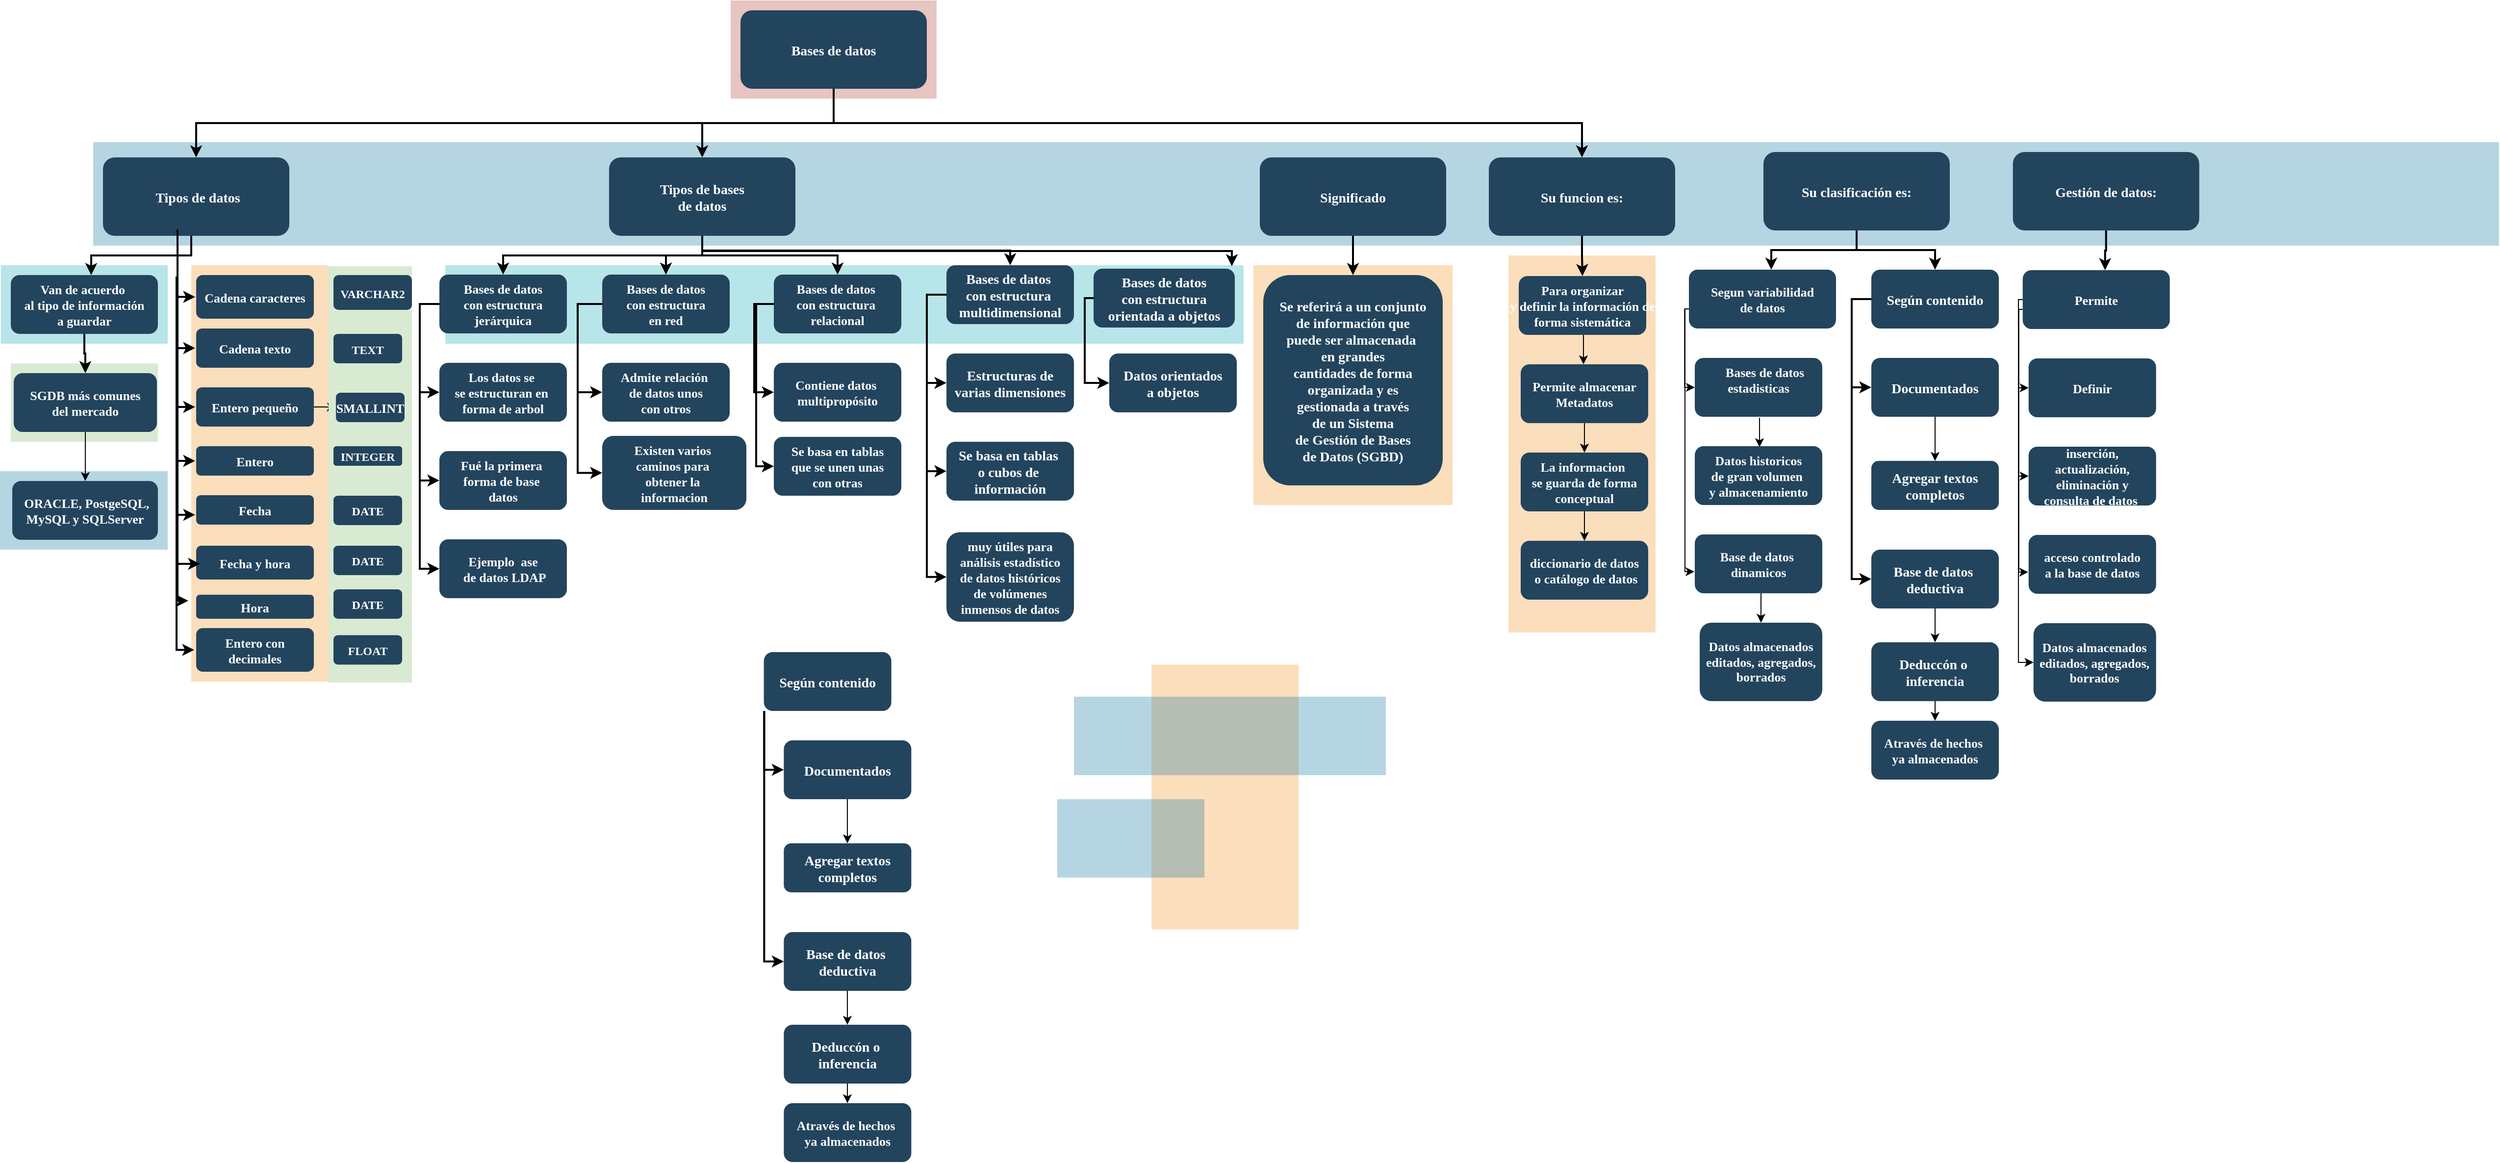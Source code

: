 <mxfile version="17.4.0" type="github">
  <diagram name="Page-1" id="2c0d36ab-eaac-3732-788b-9136903baeff">
    <mxGraphModel dx="920" dy="793" grid="1" gridSize="10" guides="1" tooltips="1" connect="1" arrows="1" fold="1" page="1" pageScale="1.5" pageWidth="1169" pageHeight="827" background="none" math="0" shadow="0">
      <root>
        <mxCell id="0" />
        <mxCell id="1" parent="0" />
        <mxCell id="123" value="" style="fillColor=#AE4132;strokeColor=none;opacity=30;" parent="1" vertex="1">
          <mxGeometry x="747" y="175.5" width="210" height="100.0" as="geometry" />
        </mxCell>
        <mxCell id="122" value="" style="fillColor=#10739E;strokeColor=none;opacity=30;" parent="1" vertex="1">
          <mxGeometry x="97" y="320" width="2453" height="105.5" as="geometry" />
        </mxCell>
        <mxCell id="121" value="" style="fillColor=#F2931E;strokeColor=none;opacity=30;" parent="1" vertex="1">
          <mxGeometry x="1540" y="435.5" width="150" height="384.5" as="geometry" />
        </mxCell>
        <mxCell id="120" value="" style="fillColor=#F2931E;strokeColor=none;opacity=30;" parent="1" vertex="1">
          <mxGeometry x="1280" y="445.5" width="203" height="244.5" as="geometry" />
        </mxCell>
        <mxCell id="119" value="" style="fillColor=#F2931E;strokeColor=none;opacity=30;" parent="1" vertex="1">
          <mxGeometry x="1176" y="852.75" width="150" height="270" as="geometry" />
        </mxCell>
        <mxCell id="118" value="" style="fillColor=#F2931E;strokeColor=none;opacity=30;" parent="1" vertex="1">
          <mxGeometry x="197" y="445.5" width="140" height="424.5" as="geometry" />
        </mxCell>
        <mxCell id="116" value="" style="fillColor=#10739E;strokeColor=none;opacity=30;" parent="1" vertex="1">
          <mxGeometry x="1080" y="990.0" width="150" height="80" as="geometry" />
        </mxCell>
        <mxCell id="113" value="" style="fillColor=#10739E;strokeColor=none;opacity=30;" parent="1" vertex="1">
          <mxGeometry x="1097" y="885.5" width="318" height="80" as="geometry" />
        </mxCell>
        <mxCell id="112" value="" style="fillColor=#10739E;strokeColor=none;opacity=30;" parent="1" vertex="1">
          <mxGeometry x="2" y="655.5" width="171" height="80" as="geometry" />
        </mxCell>
        <mxCell id="111" value="" style="fillColor=#D9EAD3;strokeColor=none" parent="1" vertex="1">
          <mxGeometry x="13" y="545.5" width="150" height="80" as="geometry" />
        </mxCell>
        <mxCell id="109" value="" style="fillColor=#12AAB5;strokeColor=none;opacity=30;" parent="1" vertex="1">
          <mxGeometry x="456" y="445.5" width="814" height="80" as="geometry" />
        </mxCell>
        <mxCell id="108" value="" style="fillColor=#12AAB5;strokeColor=none;opacity=30;" parent="1" vertex="1">
          <mxGeometry x="3" y="445.5" width="170" height="80" as="geometry" />
        </mxCell>
        <mxCell id="2" value="Bases de datos" style="rounded=1;fillColor=#23445D;gradientColor=none;strokeColor=none;fontColor=#FFFFFF;fontStyle=1;fontFamily=Tahoma;fontSize=14" parent="1" vertex="1">
          <mxGeometry x="757" y="185.5" width="190" height="80" as="geometry" />
        </mxCell>
        <mxCell id="4" value="Su funcion es:" style="rounded=1;fillColor=#23445D;gradientColor=none;strokeColor=none;fontColor=#FFFFFF;fontStyle=1;fontFamily=Tahoma;fontSize=14" parent="1" vertex="1">
          <mxGeometry x="1520.0" y="335.5" width="190" height="80" as="geometry" />
        </mxCell>
        <mxCell id="9" value="" style="edgeStyle=elbowEdgeStyle;elbow=vertical;strokeWidth=2;rounded=0" parent="1" source="2" target="4" edge="1">
          <mxGeometry x="337" y="215.5" width="100" height="100" as="geometry">
            <mxPoint x="337" y="315.5" as="sourcePoint" />
            <mxPoint x="437" y="215.5" as="targetPoint" />
          </mxGeometry>
        </mxCell>
        <mxCell id="10" value="Significado" style="rounded=1;fillColor=#23445D;gradientColor=none;strokeColor=none;fontColor=#FFFFFF;fontStyle=1;fontFamily=Tahoma;fontSize=14" parent="1" vertex="1">
          <mxGeometry x="1286.5" y="335.5" width="190" height="80" as="geometry" />
        </mxCell>
        <mxCell id="12" value="Tipos de bases &#xa;de datos" style="rounded=1;fillColor=#23445D;gradientColor=none;strokeColor=none;fontColor=#FFFFFF;fontStyle=1;fontFamily=Tahoma;fontSize=14" parent="1" vertex="1">
          <mxGeometry x="623.0" y="335.5" width="190" height="80" as="geometry" />
        </mxCell>
        <mxCell id="13" value=" Tipos de datos" style="rounded=1;fillColor=#23445D;gradientColor=none;strokeColor=none;fontColor=#FFFFFF;fontStyle=1;fontFamily=Tahoma;fontSize=14" parent="1" vertex="1">
          <mxGeometry x="107" y="335.5" width="190" height="80" as="geometry" />
        </mxCell>
        <mxCell id="14" value="Van de acuerdo &#xa;al tipo de información&#xa;a guardar" style="rounded=1;fillColor=#23445D;gradientColor=none;strokeColor=none;fontColor=#FFFFFF;fontStyle=1;fontFamily=Tahoma;fontSize=13;" parent="1" vertex="1">
          <mxGeometry x="13" y="455.5" width="150" height="60" as="geometry" />
        </mxCell>
        <mxCell id="5XHMu55BE_E5vSNQYdzp-137" value="" style="edgeStyle=elbowEdgeStyle;rounded=0;orthogonalLoop=1;jettySize=auto;html=1;fontSize=13;" edge="1" parent="1" source="15" target="5XHMu55BE_E5vSNQYdzp-135">
          <mxGeometry relative="1" as="geometry" />
        </mxCell>
        <mxCell id="15" value="SGDB más comunes &#xa;del mercado" style="rounded=1;fillColor=#23445D;gradientColor=none;strokeColor=none;fontColor=#FFFFFF;fontStyle=1;fontFamily=Tahoma;fontSize=13;" parent="1" vertex="1">
          <mxGeometry x="16" y="555.5" width="146" height="60" as="geometry" />
        </mxCell>
        <mxCell id="16" value="Cadena caracteres" style="rounded=1;fillColor=#23445D;gradientColor=none;strokeColor=none;fontColor=#FFFFFF;fontStyle=1;fontFamily=Tahoma;fontSize=13;" parent="1" vertex="1">
          <mxGeometry x="202" y="455.5" width="120" height="44.5" as="geometry" />
        </mxCell>
        <mxCell id="17" value="Cadena texto" style="rounded=1;fillColor=#23445D;gradientColor=none;strokeColor=none;fontColor=#FFFFFF;fontStyle=1;fontFamily=Tahoma;fontSize=13;" parent="1" vertex="1">
          <mxGeometry x="202" y="510" width="120" height="40" as="geometry" />
        </mxCell>
        <mxCell id="5XHMu55BE_E5vSNQYdzp-169" value="" style="edgeStyle=elbowEdgeStyle;rounded=0;orthogonalLoop=1;jettySize=auto;html=1;fontSize=13;" edge="1" parent="1" source="18" target="5XHMu55BE_E5vSNQYdzp-143">
          <mxGeometry relative="1" as="geometry" />
        </mxCell>
        <mxCell id="18" value="Entero pequeño" style="rounded=1;fillColor=#23445D;gradientColor=none;strokeColor=none;fontColor=#FFFFFF;fontStyle=1;fontFamily=Tahoma;fontSize=13;" parent="1" vertex="1">
          <mxGeometry x="202" y="570" width="120" height="40" as="geometry" />
        </mxCell>
        <mxCell id="19" value="Entero" style="rounded=1;fillColor=#23445D;gradientColor=none;strokeColor=none;fontColor=#FFFFFF;fontStyle=1;fontFamily=Tahoma;fontSize=13;" parent="1" vertex="1">
          <mxGeometry x="202" y="630" width="120" height="30" as="geometry" />
        </mxCell>
        <mxCell id="20" value="Fecha" style="rounded=1;fillColor=#23445D;gradientColor=none;strokeColor=none;fontColor=#FFFFFF;fontStyle=1;fontFamily=Tahoma;fontSize=13;" parent="1" vertex="1">
          <mxGeometry x="202" y="680" width="120" height="30" as="geometry" />
        </mxCell>
        <mxCell id="23" value="Fecha y hora" style="rounded=1;fillColor=#23445D;gradientColor=none;strokeColor=none;fontColor=#FFFFFF;fontStyle=1;fontFamily=Tahoma;fontSize=13;" parent="1" vertex="1">
          <mxGeometry x="202" y="731.5" width="120" height="34.5" as="geometry" />
        </mxCell>
        <mxCell id="25" value="Bases de datos &#xa;con estructura &#xa;jerárquica" style="rounded=1;fillColor=#23445D;gradientColor=none;strokeColor=none;fontColor=#FFFFFF;fontStyle=1;fontFamily=Tahoma;fontSize=13;" parent="1" vertex="1">
          <mxGeometry x="450" y="455" width="130" height="60" as="geometry" />
        </mxCell>
        <mxCell id="26" value="Los datos se &#xa;se estructuran en &#xa;forma de arbol" style="rounded=1;fillColor=#23445D;gradientColor=none;strokeColor=none;fontColor=#FFFFFF;fontStyle=1;fontFamily=Tahoma;fontSize=13;" parent="1" vertex="1">
          <mxGeometry x="450" y="545" width="130" height="60" as="geometry" />
        </mxCell>
        <mxCell id="27" value="Fué la primera &#xa;forma de base &#xa;datos" style="rounded=1;fillColor=#23445D;gradientColor=none;strokeColor=none;fontColor=#FFFFFF;fontStyle=1;fontFamily=Tahoma;fontSize=13;" parent="1" vertex="1">
          <mxGeometry x="450" y="635" width="130" height="60" as="geometry" />
        </mxCell>
        <mxCell id="28" value="Ejemplo  ase&#xa; de datos LDAP" style="rounded=1;fillColor=#23445D;gradientColor=none;strokeColor=none;fontColor=#FFFFFF;fontStyle=1;fontFamily=Tahoma;fontSize=13;" parent="1" vertex="1">
          <mxGeometry x="450" y="725" width="130" height="60" as="geometry" />
        </mxCell>
        <mxCell id="29" value="Bases de datos &#xa;con estructura &#xa;en red" style="rounded=1;fillColor=#23445D;gradientColor=none;strokeColor=none;fontColor=#FFFFFF;fontStyle=1;fontFamily=Tahoma;fontSize=13;" parent="1" vertex="1">
          <mxGeometry x="616" y="455" width="130" height="60" as="geometry" />
        </mxCell>
        <mxCell id="30" value="Admite relación &#xa;de datos unos&#xa;con otros" style="rounded=1;fillColor=#23445D;gradientColor=none;strokeColor=none;fontColor=#FFFFFF;fontStyle=1;fontFamily=Tahoma;fontSize=13;" parent="1" vertex="1">
          <mxGeometry x="616" y="545" width="130" height="60" as="geometry" />
        </mxCell>
        <mxCell id="31" value="Existen varios &#xa;caminos para &#xa;obtener la &#xa;informacion" style="rounded=1;fillColor=#23445D;gradientColor=none;strokeColor=none;fontColor=#FFFFFF;fontStyle=1;fontFamily=Tahoma;fontSize=13;" parent="1" vertex="1">
          <mxGeometry x="616" y="619.5" width="147" height="75.5" as="geometry" />
        </mxCell>
        <mxCell id="32" value="Se basa en tablas&#xa;que se unen unas&#xa;con otras" style="rounded=1;fillColor=#23445D;gradientColor=none;strokeColor=none;fontColor=#FFFFFF;fontStyle=1;fontFamily=Tahoma;fontSize=13;" parent="1" vertex="1">
          <mxGeometry x="791" y="620.5" width="130" height="60" as="geometry" />
        </mxCell>
        <mxCell id="33" value="Bases de datos &#xa;con estructura &#xa;relacional" style="rounded=1;fillColor=#23445D;gradientColor=none;strokeColor=none;fontColor=#FFFFFF;fontStyle=1;fontFamily=Tahoma;fontSize=13;" parent="1" vertex="1">
          <mxGeometry x="791" y="455" width="130" height="60" as="geometry" />
        </mxCell>
        <mxCell id="34" value="Contiene datos &#xa;multipropósito" style="rounded=1;fillColor=#23445D;gradientColor=none;strokeColor=none;fontColor=#FFFFFF;fontStyle=1;fontFamily=Tahoma;fontSize=13;" parent="1" vertex="1">
          <mxGeometry x="791" y="545" width="130" height="60" as="geometry" />
        </mxCell>
        <mxCell id="41" value="Se referirá a un conjunto &#xa;de información que &#xa;puede ser almacenada &#xa;en grandes &#xa;cantidades de forma &#xa;organizada y es &#xa;gestionada a través &#xa;de un Sistema &#xa;de Gestión de Bases &#xa;de Datos (SGBD)" style="rounded=1;fillColor=#23445D;gradientColor=none;strokeColor=none;fontColor=#FFFFFF;fontStyle=1;fontFamily=Tahoma;fontSize=14" parent="1" vertex="1">
          <mxGeometry x="1290" y="455.5" width="183" height="214.5" as="geometry" />
        </mxCell>
        <mxCell id="5XHMu55BE_E5vSNQYdzp-204" value="" style="edgeStyle=elbowEdgeStyle;rounded=0;orthogonalLoop=1;jettySize=auto;html=1;fontSize=13;" edge="1" parent="1" source="44" target="45">
          <mxGeometry relative="1" as="geometry" />
        </mxCell>
        <mxCell id="44" value="Para organizar &#xa;y definir la información de &#xa;forma sistemática" style="rounded=1;fillColor=#23445D;gradientColor=none;strokeColor=none;fontColor=#FFFFFF;fontStyle=1;fontFamily=Tahoma;fontSize=13;" parent="1" vertex="1">
          <mxGeometry x="1550.5" y="456.5" width="130" height="60" as="geometry" />
        </mxCell>
        <mxCell id="5XHMu55BE_E5vSNQYdzp-202" value="" style="edgeStyle=elbowEdgeStyle;rounded=0;orthogonalLoop=1;jettySize=auto;html=1;fontSize=13;" edge="1" parent="1" source="45" target="46">
          <mxGeometry relative="1" as="geometry" />
        </mxCell>
        <mxCell id="45" value="Permite almacenar&#xa;Metadatos" style="rounded=1;fillColor=#23445D;gradientColor=none;strokeColor=none;fontColor=#FFFFFF;fontStyle=1;fontFamily=Tahoma;fontSize=13;" parent="1" vertex="1">
          <mxGeometry x="1552.5" y="546.5" width="130" height="60" as="geometry" />
        </mxCell>
        <mxCell id="5XHMu55BE_E5vSNQYdzp-203" value="" style="edgeStyle=elbowEdgeStyle;rounded=0;orthogonalLoop=1;jettySize=auto;html=1;fontSize=13;" edge="1" parent="1" source="46" target="47">
          <mxGeometry relative="1" as="geometry" />
        </mxCell>
        <mxCell id="46" value="La informacion &#xa;se guarda de forma&#xa;conceptual" style="rounded=1;fillColor=#23445D;gradientColor=none;strokeColor=none;fontColor=#FFFFFF;fontStyle=1;fontFamily=Tahoma;fontSize=13;" parent="1" vertex="1">
          <mxGeometry x="1552.5" y="636.5" width="130" height="60" as="geometry" />
        </mxCell>
        <mxCell id="47" value="diccionario de datos&#xa; o catálogo de datos" style="rounded=1;fillColor=#23445D;gradientColor=none;strokeColor=none;fontColor=#FFFFFF;fontStyle=1;fontFamily=Tahoma;fontSize=13;" parent="1" vertex="1">
          <mxGeometry x="1552.5" y="726.5" width="130" height="60" as="geometry" />
        </mxCell>
        <mxCell id="59" value="" style="edgeStyle=elbowEdgeStyle;elbow=vertical;strokeWidth=2;rounded=0" parent="1" source="2" target="12" edge="1">
          <mxGeometry x="347" y="225.5" width="100" height="100" as="geometry">
            <mxPoint x="862.0" y="275.5" as="sourcePoint" />
            <mxPoint x="1467.0" y="345.5" as="targetPoint" />
          </mxGeometry>
        </mxCell>
        <mxCell id="61" value="" style="edgeStyle=elbowEdgeStyle;elbow=vertical;strokeWidth=2;rounded=0" parent="1" source="2" target="13" edge="1">
          <mxGeometry x="-23" y="135.5" width="100" height="100" as="geometry">
            <mxPoint x="-23" y="235.5" as="sourcePoint" />
            <mxPoint x="77" y="135.5" as="targetPoint" />
          </mxGeometry>
        </mxCell>
        <mxCell id="62" value="" style="edgeStyle=elbowEdgeStyle;elbow=vertical;strokeWidth=2;rounded=0" parent="1" edge="1">
          <mxGeometry x="-28" y="135.5" width="100" height="100" as="geometry">
            <mxPoint x="197.0" y="415.5" as="sourcePoint" />
            <mxPoint x="95" y="455.5" as="targetPoint" />
          </mxGeometry>
        </mxCell>
        <mxCell id="64" value="" style="edgeStyle=elbowEdgeStyle;elbow=horizontal;strokeWidth=2;rounded=0" parent="1" edge="1">
          <mxGeometry x="-42" y="135.5" width="100" height="100" as="geometry">
            <mxPoint x="183" y="415.5" as="sourcePoint" />
            <mxPoint x="201" y="477.75" as="targetPoint" />
            <Array as="points">
              <mxPoint x="183" y="435.5" />
            </Array>
          </mxGeometry>
        </mxCell>
        <mxCell id="65" value="" style="edgeStyle=elbowEdgeStyle;elbow=horizontal;strokeWidth=2;rounded=0" parent="1" edge="1">
          <mxGeometry x="-42" y="135.5" width="100" height="100" as="geometry">
            <mxPoint x="183" y="415.5" as="sourcePoint" />
            <mxPoint x="201" y="530" as="targetPoint" />
            <Array as="points">
              <mxPoint x="183" y="475.5" />
            </Array>
          </mxGeometry>
        </mxCell>
        <mxCell id="66" value="" style="edgeStyle=elbowEdgeStyle;elbow=horizontal;strokeWidth=2;rounded=0" parent="1" edge="1">
          <mxGeometry x="-42" y="135.5" width="100" height="100" as="geometry">
            <mxPoint x="183" y="415.5" as="sourcePoint" />
            <mxPoint x="201" y="590" as="targetPoint" />
            <Array as="points">
              <mxPoint x="183" y="525.5" />
            </Array>
          </mxGeometry>
        </mxCell>
        <mxCell id="67" value="" style="edgeStyle=elbowEdgeStyle;elbow=horizontal;strokeWidth=2;rounded=0" parent="1" edge="1">
          <mxGeometry x="-42" y="135.5" width="100" height="100" as="geometry">
            <mxPoint x="183" y="415.5" as="sourcePoint" />
            <mxPoint x="201" y="645" as="targetPoint" />
            <Array as="points">
              <mxPoint x="183" y="575.5" />
            </Array>
          </mxGeometry>
        </mxCell>
        <mxCell id="68" value="" style="edgeStyle=elbowEdgeStyle;elbow=horizontal;strokeWidth=2;rounded=0" parent="1" edge="1">
          <mxGeometry x="-42" y="135.5" width="100" height="100" as="geometry">
            <mxPoint x="183" y="415.5" as="sourcePoint" />
            <mxPoint x="201" y="700" as="targetPoint" />
            <Array as="points">
              <mxPoint x="183" y="615.5" />
            </Array>
          </mxGeometry>
        </mxCell>
        <mxCell id="69" value="" style="edgeStyle=elbowEdgeStyle;elbow=horizontal;strokeWidth=2;rounded=0;entryX=0;entryY=0.25;entryDx=0;entryDy=0;" parent="1" edge="1">
          <mxGeometry x="-42" y="135.5" width="100" height="100" as="geometry">
            <mxPoint x="183" y="415.5" as="sourcePoint" />
            <mxPoint x="194" y="787.625" as="targetPoint" />
            <Array as="points">
              <mxPoint x="183" y="810" />
              <mxPoint x="201" y="850" />
              <mxPoint x="183" y="665.5" />
            </Array>
          </mxGeometry>
        </mxCell>
        <mxCell id="70" value="" style="edgeStyle=elbowEdgeStyle;elbow=horizontal;strokeWidth=2;rounded=0;fontSize=13;" parent="1" source="25" target="26" edge="1">
          <mxGeometry x="10" y="135" width="100" height="100" as="geometry">
            <mxPoint x="10" y="235" as="sourcePoint" />
            <mxPoint x="110" y="135" as="targetPoint" />
            <Array as="points">
              <mxPoint x="430" y="535" />
            </Array>
          </mxGeometry>
        </mxCell>
        <mxCell id="71" value="" style="edgeStyle=elbowEdgeStyle;elbow=horizontal;strokeWidth=2;rounded=0;fontSize=13;" parent="1" source="25" target="27" edge="1">
          <mxGeometry x="10" y="135" width="100" height="100" as="geometry">
            <mxPoint x="10" y="235" as="sourcePoint" />
            <mxPoint x="110" y="135" as="targetPoint" />
            <Array as="points">
              <mxPoint x="430" y="575" />
            </Array>
          </mxGeometry>
        </mxCell>
        <mxCell id="72" value="" style="edgeStyle=elbowEdgeStyle;elbow=horizontal;strokeWidth=2;rounded=0;fontSize=13;" parent="1" source="25" target="28" edge="1">
          <mxGeometry x="10" y="135" width="100" height="100" as="geometry">
            <mxPoint x="10" y="235" as="sourcePoint" />
            <mxPoint x="110" y="135" as="targetPoint" />
            <Array as="points">
              <mxPoint x="430" y="615" />
            </Array>
          </mxGeometry>
        </mxCell>
        <mxCell id="73" value="" style="edgeStyle=elbowEdgeStyle;elbow=horizontal;strokeWidth=2;rounded=0;fontSize=13;" parent="1" source="29" target="30" edge="1">
          <mxGeometry x="1" y="135" width="100" height="100" as="geometry">
            <mxPoint x="1" y="235" as="sourcePoint" />
            <mxPoint x="101" y="135" as="targetPoint" />
            <Array as="points">
              <mxPoint x="591" y="535" />
            </Array>
          </mxGeometry>
        </mxCell>
        <mxCell id="74" value="" style="edgeStyle=elbowEdgeStyle;elbow=horizontal;strokeWidth=2;rounded=0;fontSize=13;" parent="1" source="29" target="31" edge="1">
          <mxGeometry x="1" y="135" width="100" height="100" as="geometry">
            <mxPoint x="1" y="235" as="sourcePoint" />
            <mxPoint x="101" y="135" as="targetPoint" />
            <Array as="points">
              <mxPoint x="591" y="575" />
            </Array>
          </mxGeometry>
        </mxCell>
        <mxCell id="75" value="" style="edgeStyle=elbowEdgeStyle;elbow=horizontal;strokeWidth=2;rounded=0;exitX=0;exitY=0.5;exitDx=0;exitDy=0;fontSize=13;" parent="1" source="33" target="32" edge="1">
          <mxGeometry x="1" y="135" width="100" height="100" as="geometry">
            <mxPoint x="1" y="235" as="sourcePoint" />
            <mxPoint x="101" y="135" as="targetPoint" />
            <Array as="points">
              <mxPoint x="773" y="549.5" />
              <mxPoint x="591" y="615" />
            </Array>
          </mxGeometry>
        </mxCell>
        <mxCell id="76" value="" style="edgeStyle=elbowEdgeStyle;elbow=horizontal;strokeWidth=2;rounded=0;fontSize=13;" parent="1" source="33" target="34" edge="1">
          <mxGeometry x="1" y="135" width="100" height="100" as="geometry">
            <mxPoint x="1" y="235" as="sourcePoint" />
            <mxPoint x="101" y="135" as="targetPoint" />
            <Array as="points">
              <mxPoint x="771" y="535" />
            </Array>
          </mxGeometry>
        </mxCell>
        <mxCell id="100" value="" style="edgeStyle=elbowEdgeStyle;elbow=vertical;strokeWidth=2;rounded=0" parent="1" source="12" target="25" edge="1">
          <mxGeometry x="38" y="135.5" width="100" height="100" as="geometry">
            <mxPoint x="38" y="235.5" as="sourcePoint" />
            <mxPoint x="138" y="135.5" as="targetPoint" />
          </mxGeometry>
        </mxCell>
        <mxCell id="101" value="" style="edgeStyle=elbowEdgeStyle;elbow=vertical;strokeWidth=2;rounded=0" parent="1" source="12" target="29" edge="1">
          <mxGeometry x="38" y="135.5" width="100" height="100" as="geometry">
            <mxPoint x="38" y="235.5" as="sourcePoint" />
            <mxPoint x="138" y="135.5" as="targetPoint" />
          </mxGeometry>
        </mxCell>
        <mxCell id="102" value="" style="edgeStyle=elbowEdgeStyle;elbow=vertical;strokeWidth=2;rounded=0" parent="1" source="12" target="33" edge="1">
          <mxGeometry x="38" y="135.5" width="100" height="100" as="geometry">
            <mxPoint x="38" y="235.5" as="sourcePoint" />
            <mxPoint x="138" y="135.5" as="targetPoint" />
          </mxGeometry>
        </mxCell>
        <mxCell id="103" value="" style="edgeStyle=elbowEdgeStyle;elbow=vertical;strokeWidth=2;rounded=0" parent="1" source="10" target="41" edge="1">
          <mxGeometry x="316.5" y="135.5" width="100" height="100" as="geometry">
            <mxPoint x="316.5" y="235.5" as="sourcePoint" />
            <mxPoint x="416.5" y="135.5" as="targetPoint" />
          </mxGeometry>
        </mxCell>
        <mxCell id="105" value="" style="edgeStyle=elbowEdgeStyle;elbow=vertical;strokeWidth=2;rounded=0;entryX=0.5;entryY=0;entryDx=0;entryDy=0;" parent="1" source="4" target="44" edge="1">
          <mxGeometry x="437.5" y="136.5" width="100" height="100" as="geometry">
            <mxPoint x="437.5" y="236.5" as="sourcePoint" />
            <mxPoint x="1742.5" y="456.5" as="targetPoint" />
          </mxGeometry>
        </mxCell>
        <mxCell id="107" value="" style="edgeStyle=elbowEdgeStyle;elbow=vertical;rounded=0;strokeWidth=2" parent="1" source="14" target="15" edge="1">
          <mxGeometry x="-30" y="135.5" width="100" height="100" as="geometry">
            <mxPoint x="-30" y="235.5" as="sourcePoint" />
            <mxPoint x="70" y="135.5" as="targetPoint" />
          </mxGeometry>
        </mxCell>
        <mxCell id="5XHMu55BE_E5vSNQYdzp-126" value="Hora" style="rounded=1;fillColor=#23445D;gradientColor=none;strokeColor=none;fontColor=#FFFFFF;fontStyle=1;fontFamily=Tahoma;fontSize=13;" vertex="1" parent="1">
          <mxGeometry x="202" y="781.5" width="120" height="24.5" as="geometry" />
        </mxCell>
        <mxCell id="5XHMu55BE_E5vSNQYdzp-127" value="Entero con &#xa;decimales" style="rounded=1;fillColor=#23445D;gradientColor=none;strokeColor=none;fontColor=#FFFFFF;fontStyle=1;fontFamily=Tahoma;fontSize=13;" vertex="1" parent="1">
          <mxGeometry x="202" y="815.5" width="120" height="44.5" as="geometry" />
        </mxCell>
        <mxCell id="5XHMu55BE_E5vSNQYdzp-131" value="" style="edgeStyle=elbowEdgeStyle;elbow=horizontal;strokeWidth=2;rounded=0;" edge="1" parent="1">
          <mxGeometry x="-42" y="93.87" width="100" height="100" as="geometry">
            <mxPoint x="183" y="409.18" as="sourcePoint" />
            <mxPoint x="206" y="750" as="targetPoint" />
            <Array as="points">
              <mxPoint x="183" y="768.37" />
              <mxPoint x="201" y="808.37" />
              <mxPoint x="183" y="623.87" />
            </Array>
          </mxGeometry>
        </mxCell>
        <mxCell id="5XHMu55BE_E5vSNQYdzp-132" value="" style="edgeStyle=elbowEdgeStyle;elbow=horizontal;strokeWidth=2;rounded=0;entryX=0;entryY=0.5;entryDx=0;entryDy=0;" edge="1" parent="1">
          <mxGeometry x="-43" y="176.94" width="100" height="100" as="geometry">
            <mxPoint x="182" y="456.94" as="sourcePoint" />
            <mxPoint x="200" y="837.75" as="targetPoint" />
            <Array as="points">
              <mxPoint x="182" y="851.44" />
              <mxPoint x="200" y="891.44" />
              <mxPoint x="182" y="706.94" />
            </Array>
          </mxGeometry>
        </mxCell>
        <mxCell id="5XHMu55BE_E5vSNQYdzp-135" value=" ORACLE, PostgeSQL, &#xa;MySQL y SQLServer" style="rounded=1;fillColor=#23445D;gradientColor=none;strokeColor=none;fontColor=#FFFFFF;fontStyle=1;fontFamily=Tahoma;fontSize=13;" vertex="1" parent="1">
          <mxGeometry x="14.5" y="665.5" width="148.5" height="60" as="geometry" />
        </mxCell>
        <mxCell id="5XHMu55BE_E5vSNQYdzp-139" value="" style="fillColor=#D9EAD3;strokeColor=none" vertex="1" parent="1">
          <mxGeometry x="337" y="446.5" width="85" height="424.5" as="geometry" />
        </mxCell>
        <mxCell id="5XHMu55BE_E5vSNQYdzp-141" value="VARCHAR2" style="rounded=1;fillColor=#23445D;gradientColor=none;strokeColor=none;fontColor=#FFFFFF;fontStyle=1;fontFamily=Tahoma;fontSize=13;" vertex="1" parent="1">
          <mxGeometry x="342" y="455.5" width="80" height="34.5" as="geometry" />
        </mxCell>
        <mxCell id="5XHMu55BE_E5vSNQYdzp-142" value="TEXT" style="rounded=1;fillColor=#23445D;gradientColor=none;strokeColor=none;fontColor=#FFFFFF;fontStyle=1;fontFamily=Tahoma;fontSize=13;" vertex="1" parent="1">
          <mxGeometry x="342" y="515.5" width="70" height="29" as="geometry" />
        </mxCell>
        <mxCell id="5XHMu55BE_E5vSNQYdzp-143" value="SMALLINT" style="rounded=1;fillColor=#23445D;gradientColor=none;strokeColor=none;fontColor=#FFFFFF;fontStyle=1;fontFamily=Tahoma;fontSize=13;" vertex="1" parent="1">
          <mxGeometry x="344.5" y="575.5" width="70" height="30" as="geometry" />
        </mxCell>
        <mxCell id="5XHMu55BE_E5vSNQYdzp-144" value="INTEGER" style="rounded=1;fillColor=#23445D;gradientColor=none;strokeColor=none;fontColor=#FFFFFF;fontStyle=1;fontFamily=Tahoma;fontSize=12;" vertex="1" parent="1">
          <mxGeometry x="342" y="630" width="70" height="20" as="geometry" />
        </mxCell>
        <mxCell id="5XHMu55BE_E5vSNQYdzp-145" value="DATE" style="rounded=1;fillColor=#23445D;gradientColor=none;strokeColor=none;fontColor=#FFFFFF;fontStyle=1;fontFamily=Tahoma;fontSize=12;" vertex="1" parent="1">
          <mxGeometry x="342" y="680.5" width="70" height="30" as="geometry" />
        </mxCell>
        <mxCell id="5XHMu55BE_E5vSNQYdzp-146" value="DATE" style="rounded=1;fillColor=#23445D;gradientColor=none;strokeColor=none;fontColor=#FFFFFF;fontStyle=1;fontFamily=Tahoma;fontSize=12;" vertex="1" parent="1">
          <mxGeometry x="342" y="731.5" width="70" height="30" as="geometry" />
        </mxCell>
        <mxCell id="5XHMu55BE_E5vSNQYdzp-147" value="DATE" style="rounded=1;fillColor=#23445D;gradientColor=none;strokeColor=none;fontColor=#FFFFFF;fontStyle=1;fontFamily=Tahoma;fontSize=12;" vertex="1" parent="1">
          <mxGeometry x="342" y="776" width="70" height="30" as="geometry" />
        </mxCell>
        <mxCell id="5XHMu55BE_E5vSNQYdzp-148" value="FLOAT" style="rounded=1;fillColor=#23445D;gradientColor=none;strokeColor=none;fontColor=#FFFFFF;fontStyle=1;fontFamily=Tahoma;fontSize=12;" vertex="1" parent="1">
          <mxGeometry x="342" y="822.75" width="70" height="30" as="geometry" />
        </mxCell>
        <mxCell id="5XHMu55BE_E5vSNQYdzp-149" value="VARCHAR2" style="rounded=1;fillColor=#23445D;gradientColor=none;strokeColor=none;fontColor=#FFFFFF;fontStyle=1;fontFamily=Tahoma;fontSize=12;" vertex="1" parent="1">
          <mxGeometry x="342" y="456.5" width="80" height="34.5" as="geometry" />
        </mxCell>
        <mxCell id="5XHMu55BE_E5vSNQYdzp-150" value="TEXT" style="rounded=1;fillColor=#23445D;gradientColor=none;strokeColor=none;fontColor=#FFFFFF;fontStyle=1;fontFamily=Tahoma;fontSize=12;" vertex="1" parent="1">
          <mxGeometry x="342" y="516.5" width="70" height="29" as="geometry" />
        </mxCell>
        <mxCell id="5XHMu55BE_E5vSNQYdzp-153" value="Bases de datos &#xa;con estructura &#xa;multidimensional" style="rounded=1;fillColor=#23445D;gradientColor=none;strokeColor=none;fontColor=#FFFFFF;fontStyle=1;fontFamily=Tahoma;fontSize=14" vertex="1" parent="1">
          <mxGeometry x="967" y="445.5" width="130" height="60" as="geometry" />
        </mxCell>
        <mxCell id="5XHMu55BE_E5vSNQYdzp-154" value="Estructuras de&#xa;varias dimensiones" style="rounded=1;fillColor=#23445D;gradientColor=none;strokeColor=none;fontColor=#FFFFFF;fontStyle=1;fontFamily=Tahoma;fontSize=14" vertex="1" parent="1">
          <mxGeometry x="967" y="535.5" width="130" height="60" as="geometry" />
        </mxCell>
        <mxCell id="5XHMu55BE_E5vSNQYdzp-155" value="Se basa en tablas &#xa;o cubos de &#xa;información" style="rounded=1;fillColor=#23445D;gradientColor=none;strokeColor=none;fontColor=#FFFFFF;fontStyle=1;fontFamily=Tahoma;fontSize=14" vertex="1" parent="1">
          <mxGeometry x="967" y="625.5" width="130" height="60" as="geometry" />
        </mxCell>
        <mxCell id="5XHMu55BE_E5vSNQYdzp-157" value="Bases de datos &#xa;con estructura &#xa;orientada a objetos" style="rounded=1;fillColor=#23445D;gradientColor=none;strokeColor=none;fontColor=#FFFFFF;fontStyle=1;fontFamily=Tahoma;fontSize=14" vertex="1" parent="1">
          <mxGeometry x="1117" y="449" width="144" height="60" as="geometry" />
        </mxCell>
        <mxCell id="5XHMu55BE_E5vSNQYdzp-158" value="Datos orientados&#xa;a objetos" style="rounded=1;fillColor=#23445D;gradientColor=none;strokeColor=none;fontColor=#FFFFFF;fontStyle=1;fontFamily=Tahoma;fontSize=14" vertex="1" parent="1">
          <mxGeometry x="1133" y="535.5" width="130" height="60" as="geometry" />
        </mxCell>
        <mxCell id="5XHMu55BE_E5vSNQYdzp-159" value="muy útiles para &#xa;análisis estadístico&#xa;de datos históricos &#xa;de volúmenes &#xa;inmensos de datos" style="rounded=1;fillColor=#23445D;gradientColor=none;strokeColor=none;fontColor=#FFFFFF;fontStyle=1;fontFamily=Tahoma;fontSize=13;" vertex="1" parent="1">
          <mxGeometry x="967" y="717.75" width="130" height="91.25" as="geometry" />
        </mxCell>
        <mxCell id="5XHMu55BE_E5vSNQYdzp-161" value="" style="edgeStyle=elbowEdgeStyle;elbow=horizontal;strokeWidth=2;rounded=0" edge="1" parent="1" source="5XHMu55BE_E5vSNQYdzp-153" target="5XHMu55BE_E5vSNQYdzp-154">
          <mxGeometry x="527" y="125.5" width="100" height="100" as="geometry">
            <mxPoint x="527" y="225.5" as="sourcePoint" />
            <mxPoint x="627" y="125.5" as="targetPoint" />
            <Array as="points">
              <mxPoint x="947" y="525.5" />
            </Array>
          </mxGeometry>
        </mxCell>
        <mxCell id="5XHMu55BE_E5vSNQYdzp-162" value="" style="edgeStyle=elbowEdgeStyle;elbow=horizontal;strokeWidth=2;rounded=0" edge="1" parent="1" source="5XHMu55BE_E5vSNQYdzp-153" target="5XHMu55BE_E5vSNQYdzp-155">
          <mxGeometry x="527" y="125.5" width="100" height="100" as="geometry">
            <mxPoint x="527" y="225.5" as="sourcePoint" />
            <mxPoint x="627" y="125.5" as="targetPoint" />
            <Array as="points">
              <mxPoint x="947" y="565.5" />
            </Array>
          </mxGeometry>
        </mxCell>
        <mxCell id="5XHMu55BE_E5vSNQYdzp-164" value="" style="edgeStyle=elbowEdgeStyle;elbow=horizontal;strokeWidth=2;rounded=0" edge="1" parent="1" source="5XHMu55BE_E5vSNQYdzp-157" target="5XHMu55BE_E5vSNQYdzp-158">
          <mxGeometry x="518" y="125.5" width="100" height="100" as="geometry">
            <mxPoint x="518" y="225.5" as="sourcePoint" />
            <mxPoint x="618" y="125.5" as="targetPoint" />
            <Array as="points">
              <mxPoint x="1108" y="525.5" />
            </Array>
          </mxGeometry>
        </mxCell>
        <mxCell id="5XHMu55BE_E5vSNQYdzp-165" value="" style="edgeStyle=elbowEdgeStyle;elbow=horizontal;strokeWidth=2;rounded=0;exitX=0;exitY=0.5;exitDx=0;exitDy=0;" edge="1" parent="1" source="5XHMu55BE_E5vSNQYdzp-153" target="5XHMu55BE_E5vSNQYdzp-159">
          <mxGeometry x="518" y="125.5" width="100" height="100" as="geometry">
            <mxPoint x="518" y="225.5" as="sourcePoint" />
            <mxPoint x="618" y="125.5" as="targetPoint" />
            <Array as="points">
              <mxPoint x="947" y="629" />
            </Array>
          </mxGeometry>
        </mxCell>
        <mxCell id="5XHMu55BE_E5vSNQYdzp-167" value="" style="edgeStyle=elbowEdgeStyle;elbow=vertical;strokeWidth=2;rounded=0;entryX=0.5;entryY=0;entryDx=0;entryDy=0;exitX=0.5;exitY=1;exitDx=0;exitDy=0;" edge="1" parent="1" source="12" target="5XHMu55BE_E5vSNQYdzp-153">
          <mxGeometry x="48" y="145.5" width="100" height="100" as="geometry">
            <mxPoint x="728" y="425.5" as="sourcePoint" />
            <mxPoint x="903" y="465.5" as="targetPoint" />
          </mxGeometry>
        </mxCell>
        <mxCell id="5XHMu55BE_E5vSNQYdzp-168" value="" style="edgeStyle=elbowEdgeStyle;elbow=vertical;strokeWidth=2;rounded=0;entryX=0.5;entryY=0;entryDx=0;entryDy=0;exitX=0.5;exitY=1;exitDx=0;exitDy=0;" edge="1" parent="1">
          <mxGeometry x="58" y="155.5" width="100" height="100" as="geometry">
            <mxPoint x="718" y="415.5" as="sourcePoint" />
            <mxPoint x="1258" y="446.5" as="targetPoint" />
          </mxGeometry>
        </mxCell>
        <mxCell id="5XHMu55BE_E5vSNQYdzp-171" value="Su clasificación es:" style="rounded=1;fillColor=#23445D;gradientColor=none;strokeColor=none;fontColor=#FFFFFF;fontStyle=1;fontFamily=Tahoma;fontSize=14" vertex="1" parent="1">
          <mxGeometry x="1800" y="330" width="190" height="80" as="geometry" />
        </mxCell>
        <mxCell id="5XHMu55BE_E5vSNQYdzp-172" value="" style="edgeStyle=orthogonalEdgeStyle;rounded=0;orthogonalLoop=1;jettySize=auto;html=1;fontSize=13;exitX=-0.029;exitY=0.661;exitDx=0;exitDy=0;exitPerimeter=0;entryX=0;entryY=0.5;entryDx=0;entryDy=0;" edge="1" parent="1" source="5XHMu55BE_E5vSNQYdzp-173" target="5XHMu55BE_E5vSNQYdzp-175">
          <mxGeometry relative="1" as="geometry">
            <mxPoint x="1796.0" y="511" as="sourcePoint" />
            <mxPoint x="1796.0" y="541" as="targetPoint" />
            <Array as="points">
              <mxPoint x="1720" y="570" />
            </Array>
          </mxGeometry>
        </mxCell>
        <mxCell id="5XHMu55BE_E5vSNQYdzp-206" value="" style="edgeStyle=elbowEdgeStyle;rounded=0;orthogonalLoop=1;jettySize=auto;html=1;fontSize=13;entryX=-0.003;entryY=0.633;entryDx=0;entryDy=0;entryPerimeter=0;" edge="1" parent="1" source="5XHMu55BE_E5vSNQYdzp-173" target="5XHMu55BE_E5vSNQYdzp-178">
          <mxGeometry relative="1" as="geometry">
            <Array as="points">
              <mxPoint x="1720" y="490" />
            </Array>
          </mxGeometry>
        </mxCell>
        <mxCell id="5XHMu55BE_E5vSNQYdzp-173" value="Segun variabilidad&#xa;de datos" style="rounded=1;fillColor=#23445D;gradientColor=none;strokeColor=none;fontColor=#FFFFFF;fontStyle=1;fontFamily=Tahoma;fontSize=13;" vertex="1" parent="1">
          <mxGeometry x="1724" y="450" width="150" height="60" as="geometry" />
        </mxCell>
        <mxCell id="5XHMu55BE_E5vSNQYdzp-174" value="" style="edgeStyle=orthogonalEdgeStyle;rounded=0;orthogonalLoop=1;jettySize=auto;html=1;fontSize=13;" edge="1" parent="1">
          <mxGeometry relative="1" as="geometry">
            <mxPoint x="1796.0" y="601" as="sourcePoint" />
            <mxPoint x="1796.0" y="631" as="targetPoint" />
          </mxGeometry>
        </mxCell>
        <mxCell id="5XHMu55BE_E5vSNQYdzp-175" value="    Bases de datos&#xa;estadisticas&#xa;" style="rounded=1;fillColor=#23445D;gradientColor=none;strokeColor=none;fontColor=#FFFFFF;fontStyle=1;fontFamily=Tahoma;fontSize=13;" vertex="1" parent="1">
          <mxGeometry x="1730" y="540" width="130" height="60" as="geometry" />
        </mxCell>
        <mxCell id="5XHMu55BE_E5vSNQYdzp-177" value="Datos historicos&#xa;de gran volumen &#xa;y almacenamiento" style="rounded=1;fillColor=#23445D;gradientColor=none;strokeColor=none;fontColor=#FFFFFF;fontStyle=1;fontFamily=Tahoma;fontSize=13;" vertex="1" parent="1">
          <mxGeometry x="1730" y="630" width="130" height="60" as="geometry" />
        </mxCell>
        <mxCell id="5XHMu55BE_E5vSNQYdzp-208" value="" style="edgeStyle=elbowEdgeStyle;rounded=0;orthogonalLoop=1;jettySize=auto;html=1;fontSize=13;" edge="1" parent="1" source="5XHMu55BE_E5vSNQYdzp-178" target="5XHMu55BE_E5vSNQYdzp-207">
          <mxGeometry relative="1" as="geometry" />
        </mxCell>
        <mxCell id="5XHMu55BE_E5vSNQYdzp-178" value="Base de datos &#xa;dinamicos" style="rounded=1;fillColor=#23445D;gradientColor=none;strokeColor=none;fontColor=#FFFFFF;fontStyle=1;fontFamily=Tahoma;fontSize=13;" vertex="1" parent="1">
          <mxGeometry x="1730" y="720.0" width="130" height="60" as="geometry" />
        </mxCell>
        <mxCell id="5XHMu55BE_E5vSNQYdzp-183" value="Según contenido" style="rounded=1;fillColor=#23445D;gradientColor=none;strokeColor=none;fontColor=#FFFFFF;fontStyle=1;fontFamily=Tahoma;fontSize=14" vertex="1" parent="1">
          <mxGeometry x="1910" y="450.0" width="130" height="60" as="geometry" />
        </mxCell>
        <mxCell id="5XHMu55BE_E5vSNQYdzp-211" value="" style="edgeStyle=elbowEdgeStyle;rounded=0;orthogonalLoop=1;jettySize=auto;html=1;fontSize=13;" edge="1" parent="1" source="5XHMu55BE_E5vSNQYdzp-184" target="5XHMu55BE_E5vSNQYdzp-186">
          <mxGeometry relative="1" as="geometry" />
        </mxCell>
        <mxCell id="5XHMu55BE_E5vSNQYdzp-184" value="Documentados" style="rounded=1;fillColor=#23445D;gradientColor=none;strokeColor=none;fontColor=#FFFFFF;fontStyle=1;fontFamily=Tahoma;fontSize=14" vertex="1" parent="1">
          <mxGeometry x="1910" y="540" width="130" height="60" as="geometry" />
        </mxCell>
        <mxCell id="5XHMu55BE_E5vSNQYdzp-186" value="Agregar textos&#xa;completos" style="rounded=1;fillColor=#23445D;gradientColor=none;strokeColor=none;fontColor=#FFFFFF;fontStyle=1;fontFamily=Tahoma;fontSize=14" vertex="1" parent="1">
          <mxGeometry x="1910" y="645" width="130" height="50" as="geometry" />
        </mxCell>
        <mxCell id="5XHMu55BE_E5vSNQYdzp-212" value="" style="edgeStyle=elbowEdgeStyle;rounded=0;orthogonalLoop=1;jettySize=auto;html=1;fontSize=13;" edge="1" parent="1" source="5XHMu55BE_E5vSNQYdzp-187" target="5XHMu55BE_E5vSNQYdzp-188">
          <mxGeometry relative="1" as="geometry" />
        </mxCell>
        <mxCell id="5XHMu55BE_E5vSNQYdzp-187" value="Base de datos &#xa;deductiva" style="rounded=1;fillColor=#23445D;gradientColor=none;strokeColor=none;fontColor=#FFFFFF;fontStyle=1;fontFamily=Tahoma;fontSize=14" vertex="1" parent="1">
          <mxGeometry x="1910" y="735.5" width="130" height="60" as="geometry" />
        </mxCell>
        <mxCell id="5XHMu55BE_E5vSNQYdzp-214" value="" style="edgeStyle=elbowEdgeStyle;rounded=0;orthogonalLoop=1;jettySize=auto;html=1;fontSize=13;" edge="1" parent="1" source="5XHMu55BE_E5vSNQYdzp-188" target="5XHMu55BE_E5vSNQYdzp-213">
          <mxGeometry relative="1" as="geometry" />
        </mxCell>
        <mxCell id="5XHMu55BE_E5vSNQYdzp-188" value="Deduccón o &#xa;inferencia" style="rounded=1;fillColor=#23445D;gradientColor=none;strokeColor=none;fontColor=#FFFFFF;fontStyle=1;fontFamily=Tahoma;fontSize=14" vertex="1" parent="1">
          <mxGeometry x="1910" y="830.0" width="130" height="60" as="geometry" />
        </mxCell>
        <mxCell id="5XHMu55BE_E5vSNQYdzp-193" value="" style="edgeStyle=elbowEdgeStyle;elbow=horizontal;strokeWidth=2;rounded=0" edge="1" parent="1" source="5XHMu55BE_E5vSNQYdzp-183" target="5XHMu55BE_E5vSNQYdzp-184">
          <mxGeometry x="320" y="130" width="100" height="100" as="geometry">
            <mxPoint x="320" y="230" as="sourcePoint" />
            <mxPoint x="420" y="130" as="targetPoint" />
            <Array as="points">
              <mxPoint x="1890" y="530" />
            </Array>
          </mxGeometry>
        </mxCell>
        <mxCell id="5XHMu55BE_E5vSNQYdzp-196" value="" style="edgeStyle=elbowEdgeStyle;elbow=horizontal;strokeWidth=2;rounded=0" edge="1" parent="1" source="5XHMu55BE_E5vSNQYdzp-183" target="5XHMu55BE_E5vSNQYdzp-187">
          <mxGeometry x="320" y="130" width="100" height="100" as="geometry">
            <mxPoint x="320" y="230" as="sourcePoint" />
            <mxPoint x="420" y="130" as="targetPoint" />
            <Array as="points">
              <mxPoint x="1890" y="670" />
            </Array>
          </mxGeometry>
        </mxCell>
        <mxCell id="5XHMu55BE_E5vSNQYdzp-200" value="" style="edgeStyle=elbowEdgeStyle;elbow=vertical;strokeWidth=2;rounded=0" edge="1" parent="1" source="5XHMu55BE_E5vSNQYdzp-171">
          <mxGeometry x="503" y="130" width="100" height="100" as="geometry">
            <mxPoint x="503" y="230" as="sourcePoint" />
            <mxPoint x="1808.0" y="450" as="targetPoint" />
          </mxGeometry>
        </mxCell>
        <mxCell id="5XHMu55BE_E5vSNQYdzp-201" value="" style="edgeStyle=elbowEdgeStyle;elbow=vertical;strokeWidth=2;rounded=0" edge="1" parent="1" source="5XHMu55BE_E5vSNQYdzp-171" target="5XHMu55BE_E5vSNQYdzp-183">
          <mxGeometry x="503" y="130" width="100" height="100" as="geometry">
            <mxPoint x="503" y="230" as="sourcePoint" />
            <mxPoint x="603" y="130" as="targetPoint" />
          </mxGeometry>
        </mxCell>
        <mxCell id="5XHMu55BE_E5vSNQYdzp-207" value="Datos almacenados editados, agregados, borrados" style="whiteSpace=wrap;html=1;fontSize=13;fontFamily=Tahoma;fillColor=#23445D;strokeColor=none;fontColor=#FFFFFF;rounded=1;gradientColor=none;fontStyle=1;" vertex="1" parent="1">
          <mxGeometry x="1735" y="810" width="125" height="80" as="geometry" />
        </mxCell>
        <mxCell id="5XHMu55BE_E5vSNQYdzp-213" value="Através de hechos &#xa;ya almacenados" style="rounded=1;fillColor=#23445D;gradientColor=none;strokeColor=none;fontColor=#FFFFFF;fontStyle=1;fontFamily=Tahoma;fontSize=13;" vertex="1" parent="1">
          <mxGeometry x="1910" y="910.0" width="130" height="60" as="geometry" />
        </mxCell>
        <mxCell id="5XHMu55BE_E5vSNQYdzp-215" value="Gestión de datos:" style="rounded=1;fillColor=#23445D;gradientColor=none;strokeColor=none;fontColor=#FFFFFF;fontStyle=1;fontFamily=Tahoma;fontSize=14" vertex="1" parent="1">
          <mxGeometry x="2054.35" y="330" width="190" height="80" as="geometry" />
        </mxCell>
        <mxCell id="5XHMu55BE_E5vSNQYdzp-216" value="" style="edgeStyle=orthogonalEdgeStyle;rounded=0;orthogonalLoop=1;jettySize=auto;html=1;fontSize=13;exitX=-0.029;exitY=0.661;exitDx=0;exitDy=0;exitPerimeter=0;entryX=0;entryY=0.5;entryDx=0;entryDy=0;" edge="1" parent="1" source="5XHMu55BE_E5vSNQYdzp-218" target="5XHMu55BE_E5vSNQYdzp-220">
          <mxGeometry relative="1" as="geometry">
            <mxPoint x="2136.35" y="511.5" as="sourcePoint" />
            <mxPoint x="2136.35" y="541.5" as="targetPoint" />
            <Array as="points">
              <mxPoint x="2060.35" y="570.5" />
            </Array>
          </mxGeometry>
        </mxCell>
        <mxCell id="5XHMu55BE_E5vSNQYdzp-217" value="" style="edgeStyle=elbowEdgeStyle;rounded=0;orthogonalLoop=1;jettySize=auto;html=1;fontSize=13;entryX=-0.003;entryY=0.633;entryDx=0;entryDy=0;entryPerimeter=0;" edge="1" parent="1" source="5XHMu55BE_E5vSNQYdzp-218" target="5XHMu55BE_E5vSNQYdzp-223">
          <mxGeometry relative="1" as="geometry">
            <Array as="points">
              <mxPoint x="2060.35" y="490.5" />
            </Array>
          </mxGeometry>
        </mxCell>
        <mxCell id="5XHMu55BE_E5vSNQYdzp-239" value="" style="edgeStyle=elbowEdgeStyle;rounded=0;orthogonalLoop=1;jettySize=auto;html=1;fontSize=13;entryX=0;entryY=0.5;entryDx=0;entryDy=0;exitX=0;exitY=0.5;exitDx=0;exitDy=0;" edge="1" parent="1" source="5XHMu55BE_E5vSNQYdzp-218" target="5XHMu55BE_E5vSNQYdzp-221">
          <mxGeometry relative="1" as="geometry">
            <Array as="points">
              <mxPoint x="2060" y="620" />
            </Array>
          </mxGeometry>
        </mxCell>
        <mxCell id="5XHMu55BE_E5vSNQYdzp-240" value="" style="edgeStyle=elbowEdgeStyle;rounded=0;orthogonalLoop=1;jettySize=auto;html=1;fontSize=13;entryX=0;entryY=0.5;entryDx=0;entryDy=0;exitX=0;exitY=0.5;exitDx=0;exitDy=0;" edge="1" parent="1" source="5XHMu55BE_E5vSNQYdzp-218" target="5XHMu55BE_E5vSNQYdzp-236">
          <mxGeometry relative="1" as="geometry">
            <Array as="points">
              <mxPoint x="2060" y="800" />
            </Array>
          </mxGeometry>
        </mxCell>
        <mxCell id="5XHMu55BE_E5vSNQYdzp-218" value="Permite" style="rounded=1;fillColor=#23445D;gradientColor=none;strokeColor=none;fontColor=#FFFFFF;fontStyle=1;fontFamily=Tahoma;fontSize=13;" vertex="1" parent="1">
          <mxGeometry x="2064.35" y="450.5" width="150" height="60" as="geometry" />
        </mxCell>
        <mxCell id="5XHMu55BE_E5vSNQYdzp-220" value="Definir" style="rounded=1;fillColor=#23445D;gradientColor=none;strokeColor=none;fontColor=#FFFFFF;fontStyle=1;fontFamily=Tahoma;fontSize=13;" vertex="1" parent="1">
          <mxGeometry x="2070.35" y="540.5" width="130" height="60" as="geometry" />
        </mxCell>
        <mxCell id="5XHMu55BE_E5vSNQYdzp-221" value="inserción, &#xa;actualización, &#xa;eliminación y &#xa;consulta de datos " style="rounded=1;fillColor=#23445D;gradientColor=none;strokeColor=none;fontColor=#FFFFFF;fontStyle=1;fontFamily=Tahoma;fontSize=13;" vertex="1" parent="1">
          <mxGeometry x="2070.35" y="630.5" width="130" height="60" as="geometry" />
        </mxCell>
        <mxCell id="5XHMu55BE_E5vSNQYdzp-223" value="acceso controlado &#xa;a la base de datos" style="rounded=1;fillColor=#23445D;gradientColor=none;strokeColor=none;fontColor=#FFFFFF;fontStyle=1;fontFamily=Tahoma;fontSize=13;" vertex="1" parent="1">
          <mxGeometry x="2070.35" y="720.5" width="130" height="60" as="geometry" />
        </mxCell>
        <mxCell id="5XHMu55BE_E5vSNQYdzp-224" value="Según contenido" style="rounded=1;fillColor=#23445D;gradientColor=none;strokeColor=none;fontColor=#FFFFFF;fontStyle=1;fontFamily=Tahoma;fontSize=14" vertex="1" parent="1">
          <mxGeometry x="780.82" y="840" width="130" height="60" as="geometry" />
        </mxCell>
        <mxCell id="5XHMu55BE_E5vSNQYdzp-225" value="" style="edgeStyle=elbowEdgeStyle;rounded=0;orthogonalLoop=1;jettySize=auto;html=1;fontSize=13;" edge="1" parent="1" source="5XHMu55BE_E5vSNQYdzp-226" target="5XHMu55BE_E5vSNQYdzp-227">
          <mxGeometry relative="1" as="geometry" />
        </mxCell>
        <mxCell id="5XHMu55BE_E5vSNQYdzp-226" value="Documentados" style="rounded=1;fillColor=#23445D;gradientColor=none;strokeColor=none;fontColor=#FFFFFF;fontStyle=1;fontFamily=Tahoma;fontSize=14" vertex="1" parent="1">
          <mxGeometry x="801.17" y="930" width="130" height="60" as="geometry" />
        </mxCell>
        <mxCell id="5XHMu55BE_E5vSNQYdzp-227" value="Agregar textos&#xa;completos" style="rounded=1;fillColor=#23445D;gradientColor=none;strokeColor=none;fontColor=#FFFFFF;fontStyle=1;fontFamily=Tahoma;fontSize=14" vertex="1" parent="1">
          <mxGeometry x="801.17" y="1035" width="130" height="50" as="geometry" />
        </mxCell>
        <mxCell id="5XHMu55BE_E5vSNQYdzp-228" value="" style="edgeStyle=elbowEdgeStyle;rounded=0;orthogonalLoop=1;jettySize=auto;html=1;fontSize=13;" edge="1" parent="1" source="5XHMu55BE_E5vSNQYdzp-229" target="5XHMu55BE_E5vSNQYdzp-231">
          <mxGeometry relative="1" as="geometry" />
        </mxCell>
        <mxCell id="5XHMu55BE_E5vSNQYdzp-229" value="Base de datos &#xa;deductiva" style="rounded=1;fillColor=#23445D;gradientColor=none;strokeColor=none;fontColor=#FFFFFF;fontStyle=1;fontFamily=Tahoma;fontSize=14" vertex="1" parent="1">
          <mxGeometry x="801.17" y="1125.5" width="130" height="60" as="geometry" />
        </mxCell>
        <mxCell id="5XHMu55BE_E5vSNQYdzp-230" value="" style="edgeStyle=elbowEdgeStyle;rounded=0;orthogonalLoop=1;jettySize=auto;html=1;fontSize=13;" edge="1" parent="1" source="5XHMu55BE_E5vSNQYdzp-231" target="5XHMu55BE_E5vSNQYdzp-237">
          <mxGeometry relative="1" as="geometry" />
        </mxCell>
        <mxCell id="5XHMu55BE_E5vSNQYdzp-231" value="Deduccón o &#xa;inferencia" style="rounded=1;fillColor=#23445D;gradientColor=none;strokeColor=none;fontColor=#FFFFFF;fontStyle=1;fontFamily=Tahoma;fontSize=14" vertex="1" parent="1">
          <mxGeometry x="801.17" y="1220" width="130" height="60" as="geometry" />
        </mxCell>
        <mxCell id="5XHMu55BE_E5vSNQYdzp-232" value="" style="edgeStyle=elbowEdgeStyle;elbow=horizontal;strokeWidth=2;rounded=0" edge="1" parent="1" source="5XHMu55BE_E5vSNQYdzp-224" target="5XHMu55BE_E5vSNQYdzp-226">
          <mxGeometry x="-788.83" y="520" width="100" height="100" as="geometry">
            <mxPoint x="-788.83" y="620" as="sourcePoint" />
            <mxPoint x="-688.83" y="520" as="targetPoint" />
            <Array as="points">
              <mxPoint x="781.17" y="920" />
            </Array>
          </mxGeometry>
        </mxCell>
        <mxCell id="5XHMu55BE_E5vSNQYdzp-233" value="" style="edgeStyle=elbowEdgeStyle;elbow=horizontal;strokeWidth=2;rounded=0" edge="1" parent="1" source="5XHMu55BE_E5vSNQYdzp-224" target="5XHMu55BE_E5vSNQYdzp-229">
          <mxGeometry x="-788.83" y="520" width="100" height="100" as="geometry">
            <mxPoint x="-788.83" y="620" as="sourcePoint" />
            <mxPoint x="-688.83" y="520" as="targetPoint" />
            <Array as="points">
              <mxPoint x="781.17" y="1060" />
            </Array>
          </mxGeometry>
        </mxCell>
        <mxCell id="5XHMu55BE_E5vSNQYdzp-234" value="" style="edgeStyle=elbowEdgeStyle;elbow=vertical;strokeWidth=2;rounded=0" edge="1" parent="1" source="5XHMu55BE_E5vSNQYdzp-215">
          <mxGeometry x="843.35" y="130.5" width="100" height="100" as="geometry">
            <mxPoint x="843.35" y="230.5" as="sourcePoint" />
            <mxPoint x="2148.35" y="450.5" as="targetPoint" />
          </mxGeometry>
        </mxCell>
        <mxCell id="5XHMu55BE_E5vSNQYdzp-236" value="Datos almacenados editados, agregados, borrados" style="whiteSpace=wrap;html=1;fontSize=13;fontFamily=Tahoma;fillColor=#23445D;strokeColor=none;fontColor=#FFFFFF;rounded=1;gradientColor=none;fontStyle=1;" vertex="1" parent="1">
          <mxGeometry x="2075.35" y="810.5" width="125" height="80" as="geometry" />
        </mxCell>
        <mxCell id="5XHMu55BE_E5vSNQYdzp-237" value="Através de hechos &#xa;ya almacenados" style="rounded=1;fillColor=#23445D;gradientColor=none;strokeColor=none;fontColor=#FFFFFF;fontStyle=1;fontFamily=Tahoma;fontSize=13;" vertex="1" parent="1">
          <mxGeometry x="801.17" y="1300" width="130" height="60" as="geometry" />
        </mxCell>
      </root>
    </mxGraphModel>
  </diagram>
</mxfile>
